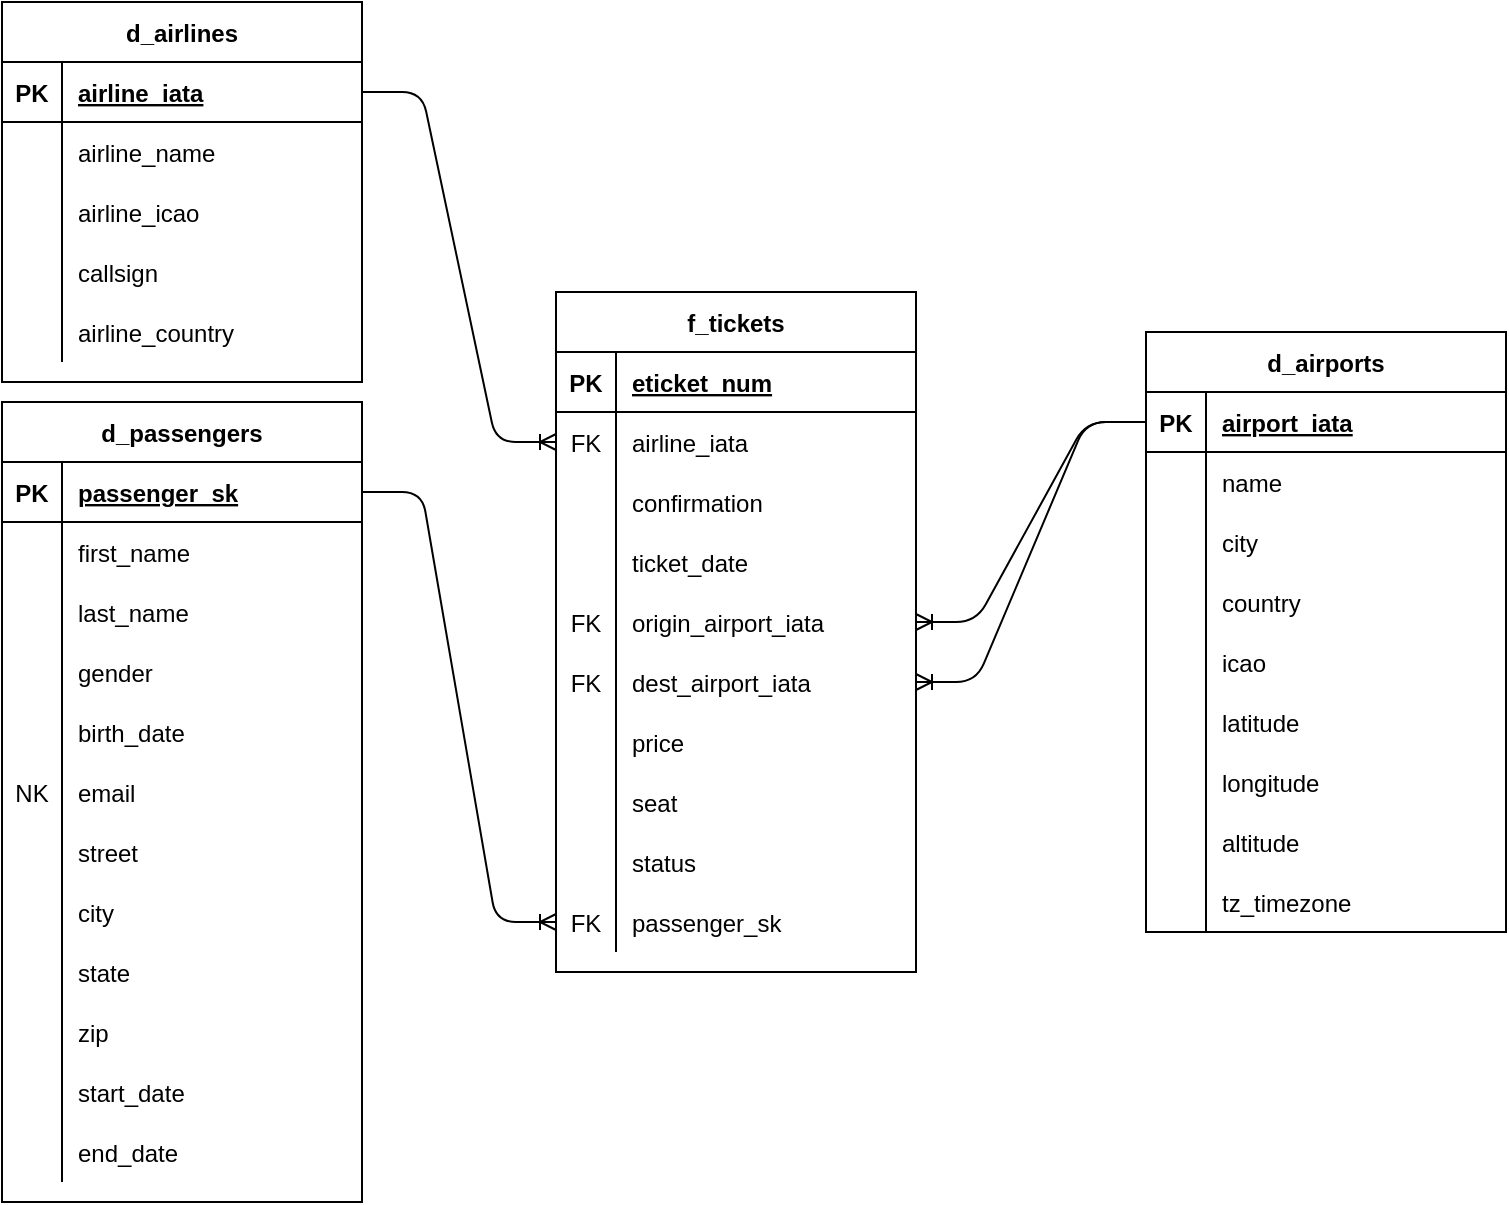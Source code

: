 <mxfile>
    <diagram id="yWN1NFoC1l0SIHHFZS0r" name="Page-2">
        <mxGraphModel dx="1027" dy="612" grid="0" gridSize="10" guides="1" tooltips="1" connect="1" arrows="1" fold="1" page="1" pageScale="1" pageWidth="850" pageHeight="1100" math="0" shadow="0">
            <root>
                <mxCell id="NJo4xBYldfOUhfsbqAuY-0"/>
                <mxCell id="NJo4xBYldfOUhfsbqAuY-1" parent="NJo4xBYldfOUhfsbqAuY-0"/>
                <mxCell id="BjwXdcG0x_wwqxaKK3sr-0" value="d_airlines" style="shape=table;startSize=30;container=1;collapsible=1;childLayout=tableLayout;fixedRows=1;rowLines=0;fontStyle=1;align=center;resizeLast=1;" parent="NJo4xBYldfOUhfsbqAuY-1" vertex="1">
                    <mxGeometry x="58" y="85" width="180" height="190" as="geometry"/>
                </mxCell>
                <mxCell id="BjwXdcG0x_wwqxaKK3sr-1" value="" style="shape=partialRectangle;collapsible=0;dropTarget=0;pointerEvents=0;fillColor=none;top=0;left=0;bottom=1;right=0;points=[[0,0.5],[1,0.5]];portConstraint=eastwest;" parent="BjwXdcG0x_wwqxaKK3sr-0" vertex="1">
                    <mxGeometry y="30" width="180" height="30" as="geometry"/>
                </mxCell>
                <mxCell id="BjwXdcG0x_wwqxaKK3sr-2" value="PK" style="shape=partialRectangle;connectable=0;fillColor=none;top=0;left=0;bottom=0;right=0;fontStyle=1;overflow=hidden;" parent="BjwXdcG0x_wwqxaKK3sr-1" vertex="1">
                    <mxGeometry width="30" height="30" as="geometry">
                        <mxRectangle width="30" height="30" as="alternateBounds"/>
                    </mxGeometry>
                </mxCell>
                <mxCell id="BjwXdcG0x_wwqxaKK3sr-3" value="airline_iata" style="shape=partialRectangle;connectable=0;fillColor=none;top=0;left=0;bottom=0;right=0;align=left;spacingLeft=6;fontStyle=5;overflow=hidden;" parent="BjwXdcG0x_wwqxaKK3sr-1" vertex="1">
                    <mxGeometry x="30" width="150" height="30" as="geometry">
                        <mxRectangle width="150" height="30" as="alternateBounds"/>
                    </mxGeometry>
                </mxCell>
                <mxCell id="BjwXdcG0x_wwqxaKK3sr-4" value="" style="shape=partialRectangle;collapsible=0;dropTarget=0;pointerEvents=0;fillColor=none;top=0;left=0;bottom=0;right=0;points=[[0,0.5],[1,0.5]];portConstraint=eastwest;" parent="BjwXdcG0x_wwqxaKK3sr-0" vertex="1">
                    <mxGeometry y="60" width="180" height="30" as="geometry"/>
                </mxCell>
                <mxCell id="BjwXdcG0x_wwqxaKK3sr-5" value="" style="shape=partialRectangle;connectable=0;fillColor=none;top=0;left=0;bottom=0;right=0;editable=1;overflow=hidden;" parent="BjwXdcG0x_wwqxaKK3sr-4" vertex="1">
                    <mxGeometry width="30" height="30" as="geometry">
                        <mxRectangle width="30" height="30" as="alternateBounds"/>
                    </mxGeometry>
                </mxCell>
                <mxCell id="BjwXdcG0x_wwqxaKK3sr-6" value="airline_name" style="shape=partialRectangle;connectable=0;fillColor=none;top=0;left=0;bottom=0;right=0;align=left;spacingLeft=6;overflow=hidden;" parent="BjwXdcG0x_wwqxaKK3sr-4" vertex="1">
                    <mxGeometry x="30" width="150" height="30" as="geometry">
                        <mxRectangle width="150" height="30" as="alternateBounds"/>
                    </mxGeometry>
                </mxCell>
                <mxCell id="BjwXdcG0x_wwqxaKK3sr-7" value="" style="shape=partialRectangle;collapsible=0;dropTarget=0;pointerEvents=0;fillColor=none;top=0;left=0;bottom=0;right=0;points=[[0,0.5],[1,0.5]];portConstraint=eastwest;" parent="BjwXdcG0x_wwqxaKK3sr-0" vertex="1">
                    <mxGeometry y="90" width="180" height="30" as="geometry"/>
                </mxCell>
                <mxCell id="BjwXdcG0x_wwqxaKK3sr-8" value="" style="shape=partialRectangle;connectable=0;fillColor=none;top=0;left=0;bottom=0;right=0;editable=1;overflow=hidden;" parent="BjwXdcG0x_wwqxaKK3sr-7" vertex="1">
                    <mxGeometry width="30" height="30" as="geometry">
                        <mxRectangle width="30" height="30" as="alternateBounds"/>
                    </mxGeometry>
                </mxCell>
                <mxCell id="BjwXdcG0x_wwqxaKK3sr-9" value="airline_icao" style="shape=partialRectangle;connectable=0;fillColor=none;top=0;left=0;bottom=0;right=0;align=left;spacingLeft=6;overflow=hidden;" parent="BjwXdcG0x_wwqxaKK3sr-7" vertex="1">
                    <mxGeometry x="30" width="150" height="30" as="geometry">
                        <mxRectangle width="150" height="30" as="alternateBounds"/>
                    </mxGeometry>
                </mxCell>
                <mxCell id="BjwXdcG0x_wwqxaKK3sr-10" style="shape=partialRectangle;collapsible=0;dropTarget=0;pointerEvents=0;fillColor=none;top=0;left=0;bottom=0;right=0;points=[[0,0.5],[1,0.5]];portConstraint=eastwest;" parent="BjwXdcG0x_wwqxaKK3sr-0" vertex="1">
                    <mxGeometry y="120" width="180" height="30" as="geometry"/>
                </mxCell>
                <mxCell id="BjwXdcG0x_wwqxaKK3sr-11" style="shape=partialRectangle;connectable=0;fillColor=none;top=0;left=0;bottom=0;right=0;editable=1;overflow=hidden;" parent="BjwXdcG0x_wwqxaKK3sr-10" vertex="1">
                    <mxGeometry width="30" height="30" as="geometry">
                        <mxRectangle width="30" height="30" as="alternateBounds"/>
                    </mxGeometry>
                </mxCell>
                <mxCell id="BjwXdcG0x_wwqxaKK3sr-12" value="callsign" style="shape=partialRectangle;connectable=0;fillColor=none;top=0;left=0;bottom=0;right=0;align=left;spacingLeft=6;overflow=hidden;" parent="BjwXdcG0x_wwqxaKK3sr-10" vertex="1">
                    <mxGeometry x="30" width="150" height="30" as="geometry">
                        <mxRectangle width="150" height="30" as="alternateBounds"/>
                    </mxGeometry>
                </mxCell>
                <mxCell id="BjwXdcG0x_wwqxaKK3sr-13" style="shape=partialRectangle;collapsible=0;dropTarget=0;pointerEvents=0;fillColor=none;top=0;left=0;bottom=0;right=0;points=[[0,0.5],[1,0.5]];portConstraint=eastwest;" parent="BjwXdcG0x_wwqxaKK3sr-0" vertex="1">
                    <mxGeometry y="150" width="180" height="30" as="geometry"/>
                </mxCell>
                <mxCell id="BjwXdcG0x_wwqxaKK3sr-14" style="shape=partialRectangle;connectable=0;fillColor=none;top=0;left=0;bottom=0;right=0;editable=1;overflow=hidden;" parent="BjwXdcG0x_wwqxaKK3sr-13" vertex="1">
                    <mxGeometry width="30" height="30" as="geometry">
                        <mxRectangle width="30" height="30" as="alternateBounds"/>
                    </mxGeometry>
                </mxCell>
                <mxCell id="BjwXdcG0x_wwqxaKK3sr-15" value="airline_country" style="shape=partialRectangle;connectable=0;fillColor=none;top=0;left=0;bottom=0;right=0;align=left;spacingLeft=6;overflow=hidden;" parent="BjwXdcG0x_wwqxaKK3sr-13" vertex="1">
                    <mxGeometry x="30" width="150" height="30" as="geometry">
                        <mxRectangle width="150" height="30" as="alternateBounds"/>
                    </mxGeometry>
                </mxCell>
                <mxCell id="ntSWDLpyJhA2NOwuSg9_-0" value="d_passengers" style="shape=table;startSize=30;container=1;collapsible=1;childLayout=tableLayout;fixedRows=1;rowLines=0;fontStyle=1;align=center;resizeLast=1;" parent="NJo4xBYldfOUhfsbqAuY-1" vertex="1">
                    <mxGeometry x="58" y="285" width="180" height="400" as="geometry"/>
                </mxCell>
                <mxCell id="ntSWDLpyJhA2NOwuSg9_-1" value="" style="shape=partialRectangle;collapsible=0;dropTarget=0;pointerEvents=0;fillColor=none;top=0;left=0;bottom=1;right=0;points=[[0,0.5],[1,0.5]];portConstraint=eastwest;" parent="ntSWDLpyJhA2NOwuSg9_-0" vertex="1">
                    <mxGeometry y="30" width="180" height="30" as="geometry"/>
                </mxCell>
                <mxCell id="ntSWDLpyJhA2NOwuSg9_-2" value="PK" style="shape=partialRectangle;connectable=0;fillColor=none;top=0;left=0;bottom=0;right=0;fontStyle=1;overflow=hidden;" parent="ntSWDLpyJhA2NOwuSg9_-1" vertex="1">
                    <mxGeometry width="30" height="30" as="geometry">
                        <mxRectangle width="30" height="30" as="alternateBounds"/>
                    </mxGeometry>
                </mxCell>
                <mxCell id="ntSWDLpyJhA2NOwuSg9_-3" value="passenger_sk" style="shape=partialRectangle;connectable=0;fillColor=none;top=0;left=0;bottom=0;right=0;align=left;spacingLeft=6;fontStyle=5;overflow=hidden;" parent="ntSWDLpyJhA2NOwuSg9_-1" vertex="1">
                    <mxGeometry x="30" width="150" height="30" as="geometry">
                        <mxRectangle width="150" height="30" as="alternateBounds"/>
                    </mxGeometry>
                </mxCell>
                <mxCell id="ntSWDLpyJhA2NOwuSg9_-4" value="" style="shape=partialRectangle;collapsible=0;dropTarget=0;pointerEvents=0;fillColor=none;top=0;left=0;bottom=0;right=0;points=[[0,0.5],[1,0.5]];portConstraint=eastwest;" parent="ntSWDLpyJhA2NOwuSg9_-0" vertex="1">
                    <mxGeometry y="60" width="180" height="30" as="geometry"/>
                </mxCell>
                <mxCell id="ntSWDLpyJhA2NOwuSg9_-5" value="" style="shape=partialRectangle;connectable=0;fillColor=none;top=0;left=0;bottom=0;right=0;editable=1;overflow=hidden;" parent="ntSWDLpyJhA2NOwuSg9_-4" vertex="1">
                    <mxGeometry width="30" height="30" as="geometry">
                        <mxRectangle width="30" height="30" as="alternateBounds"/>
                    </mxGeometry>
                </mxCell>
                <mxCell id="ntSWDLpyJhA2NOwuSg9_-6" value="first_name" style="shape=partialRectangle;connectable=0;fillColor=none;top=0;left=0;bottom=0;right=0;align=left;spacingLeft=6;overflow=hidden;" parent="ntSWDLpyJhA2NOwuSg9_-4" vertex="1">
                    <mxGeometry x="30" width="150" height="30" as="geometry">
                        <mxRectangle width="150" height="30" as="alternateBounds"/>
                    </mxGeometry>
                </mxCell>
                <mxCell id="ntSWDLpyJhA2NOwuSg9_-7" value="" style="shape=partialRectangle;collapsible=0;dropTarget=0;pointerEvents=0;fillColor=none;top=0;left=0;bottom=0;right=0;points=[[0,0.5],[1,0.5]];portConstraint=eastwest;" parent="ntSWDLpyJhA2NOwuSg9_-0" vertex="1">
                    <mxGeometry y="90" width="180" height="30" as="geometry"/>
                </mxCell>
                <mxCell id="ntSWDLpyJhA2NOwuSg9_-8" value="" style="shape=partialRectangle;connectable=0;fillColor=none;top=0;left=0;bottom=0;right=0;editable=1;overflow=hidden;" parent="ntSWDLpyJhA2NOwuSg9_-7" vertex="1">
                    <mxGeometry width="30" height="30" as="geometry">
                        <mxRectangle width="30" height="30" as="alternateBounds"/>
                    </mxGeometry>
                </mxCell>
                <mxCell id="ntSWDLpyJhA2NOwuSg9_-9" value="last_name" style="shape=partialRectangle;connectable=0;fillColor=none;top=0;left=0;bottom=0;right=0;align=left;spacingLeft=6;overflow=hidden;" parent="ntSWDLpyJhA2NOwuSg9_-7" vertex="1">
                    <mxGeometry x="30" width="150" height="30" as="geometry">
                        <mxRectangle width="150" height="30" as="alternateBounds"/>
                    </mxGeometry>
                </mxCell>
                <mxCell id="ntSWDLpyJhA2NOwuSg9_-10" value="" style="shape=partialRectangle;collapsible=0;dropTarget=0;pointerEvents=0;fillColor=none;top=0;left=0;bottom=0;right=0;points=[[0,0.5],[1,0.5]];portConstraint=eastwest;" parent="ntSWDLpyJhA2NOwuSg9_-0" vertex="1">
                    <mxGeometry y="120" width="180" height="30" as="geometry"/>
                </mxCell>
                <mxCell id="ntSWDLpyJhA2NOwuSg9_-11" value="" style="shape=partialRectangle;connectable=0;fillColor=none;top=0;left=0;bottom=0;right=0;editable=1;overflow=hidden;" parent="ntSWDLpyJhA2NOwuSg9_-10" vertex="1">
                    <mxGeometry width="30" height="30" as="geometry">
                        <mxRectangle width="30" height="30" as="alternateBounds"/>
                    </mxGeometry>
                </mxCell>
                <mxCell id="ntSWDLpyJhA2NOwuSg9_-12" value="gender" style="shape=partialRectangle;connectable=0;fillColor=none;top=0;left=0;bottom=0;right=0;align=left;spacingLeft=6;overflow=hidden;" parent="ntSWDLpyJhA2NOwuSg9_-10" vertex="1">
                    <mxGeometry x="30" width="150" height="30" as="geometry">
                        <mxRectangle width="150" height="30" as="alternateBounds"/>
                    </mxGeometry>
                </mxCell>
                <mxCell id="ntSWDLpyJhA2NOwuSg9_-13" style="shape=partialRectangle;collapsible=0;dropTarget=0;pointerEvents=0;fillColor=none;top=0;left=0;bottom=0;right=0;points=[[0,0.5],[1,0.5]];portConstraint=eastwest;" parent="ntSWDLpyJhA2NOwuSg9_-0" vertex="1">
                    <mxGeometry y="150" width="180" height="30" as="geometry"/>
                </mxCell>
                <mxCell id="ntSWDLpyJhA2NOwuSg9_-14" style="shape=partialRectangle;connectable=0;fillColor=none;top=0;left=0;bottom=0;right=0;editable=1;overflow=hidden;" parent="ntSWDLpyJhA2NOwuSg9_-13" vertex="1">
                    <mxGeometry width="30" height="30" as="geometry">
                        <mxRectangle width="30" height="30" as="alternateBounds"/>
                    </mxGeometry>
                </mxCell>
                <mxCell id="ntSWDLpyJhA2NOwuSg9_-15" value="birth_date" style="shape=partialRectangle;connectable=0;fillColor=none;top=0;left=0;bottom=0;right=0;align=left;spacingLeft=6;overflow=hidden;" parent="ntSWDLpyJhA2NOwuSg9_-13" vertex="1">
                    <mxGeometry x="30" width="150" height="30" as="geometry">
                        <mxRectangle width="150" height="30" as="alternateBounds"/>
                    </mxGeometry>
                </mxCell>
                <mxCell id="ntSWDLpyJhA2NOwuSg9_-16" style="shape=partialRectangle;collapsible=0;dropTarget=0;pointerEvents=0;fillColor=none;top=0;left=0;bottom=0;right=0;points=[[0,0.5],[1,0.5]];portConstraint=eastwest;" parent="ntSWDLpyJhA2NOwuSg9_-0" vertex="1">
                    <mxGeometry y="180" width="180" height="30" as="geometry"/>
                </mxCell>
                <mxCell id="ntSWDLpyJhA2NOwuSg9_-17" value="NK" style="shape=partialRectangle;connectable=0;fillColor=none;top=0;left=0;bottom=0;right=0;editable=1;overflow=hidden;" parent="ntSWDLpyJhA2NOwuSg9_-16" vertex="1">
                    <mxGeometry width="30" height="30" as="geometry">
                        <mxRectangle width="30" height="30" as="alternateBounds"/>
                    </mxGeometry>
                </mxCell>
                <mxCell id="ntSWDLpyJhA2NOwuSg9_-18" value="email" style="shape=partialRectangle;connectable=0;fillColor=none;top=0;left=0;bottom=0;right=0;align=left;spacingLeft=6;overflow=hidden;" parent="ntSWDLpyJhA2NOwuSg9_-16" vertex="1">
                    <mxGeometry x="30" width="150" height="30" as="geometry">
                        <mxRectangle width="150" height="30" as="alternateBounds"/>
                    </mxGeometry>
                </mxCell>
                <mxCell id="ntSWDLpyJhA2NOwuSg9_-19" style="shape=partialRectangle;collapsible=0;dropTarget=0;pointerEvents=0;fillColor=none;top=0;left=0;bottom=0;right=0;points=[[0,0.5],[1,0.5]];portConstraint=eastwest;" parent="ntSWDLpyJhA2NOwuSg9_-0" vertex="1">
                    <mxGeometry y="210" width="180" height="30" as="geometry"/>
                </mxCell>
                <mxCell id="ntSWDLpyJhA2NOwuSg9_-20" style="shape=partialRectangle;connectable=0;fillColor=none;top=0;left=0;bottom=0;right=0;editable=1;overflow=hidden;" parent="ntSWDLpyJhA2NOwuSg9_-19" vertex="1">
                    <mxGeometry width="30" height="30" as="geometry">
                        <mxRectangle width="30" height="30" as="alternateBounds"/>
                    </mxGeometry>
                </mxCell>
                <mxCell id="ntSWDLpyJhA2NOwuSg9_-21" value="street" style="shape=partialRectangle;connectable=0;fillColor=none;top=0;left=0;bottom=0;right=0;align=left;spacingLeft=6;overflow=hidden;" parent="ntSWDLpyJhA2NOwuSg9_-19" vertex="1">
                    <mxGeometry x="30" width="150" height="30" as="geometry">
                        <mxRectangle width="150" height="30" as="alternateBounds"/>
                    </mxGeometry>
                </mxCell>
                <mxCell id="ntSWDLpyJhA2NOwuSg9_-22" style="shape=partialRectangle;collapsible=0;dropTarget=0;pointerEvents=0;fillColor=none;top=0;left=0;bottom=0;right=0;points=[[0,0.5],[1,0.5]];portConstraint=eastwest;" parent="ntSWDLpyJhA2NOwuSg9_-0" vertex="1">
                    <mxGeometry y="240" width="180" height="30" as="geometry"/>
                </mxCell>
                <mxCell id="ntSWDLpyJhA2NOwuSg9_-23" style="shape=partialRectangle;connectable=0;fillColor=none;top=0;left=0;bottom=0;right=0;editable=1;overflow=hidden;" parent="ntSWDLpyJhA2NOwuSg9_-22" vertex="1">
                    <mxGeometry width="30" height="30" as="geometry">
                        <mxRectangle width="30" height="30" as="alternateBounds"/>
                    </mxGeometry>
                </mxCell>
                <mxCell id="ntSWDLpyJhA2NOwuSg9_-24" value="city" style="shape=partialRectangle;connectable=0;fillColor=none;top=0;left=0;bottom=0;right=0;align=left;spacingLeft=6;overflow=hidden;" parent="ntSWDLpyJhA2NOwuSg9_-22" vertex="1">
                    <mxGeometry x="30" width="150" height="30" as="geometry">
                        <mxRectangle width="150" height="30" as="alternateBounds"/>
                    </mxGeometry>
                </mxCell>
                <mxCell id="ntSWDLpyJhA2NOwuSg9_-25" style="shape=partialRectangle;collapsible=0;dropTarget=0;pointerEvents=0;fillColor=none;top=0;left=0;bottom=0;right=0;points=[[0,0.5],[1,0.5]];portConstraint=eastwest;" parent="ntSWDLpyJhA2NOwuSg9_-0" vertex="1">
                    <mxGeometry y="270" width="180" height="30" as="geometry"/>
                </mxCell>
                <mxCell id="ntSWDLpyJhA2NOwuSg9_-26" style="shape=partialRectangle;connectable=0;fillColor=none;top=0;left=0;bottom=0;right=0;editable=1;overflow=hidden;" parent="ntSWDLpyJhA2NOwuSg9_-25" vertex="1">
                    <mxGeometry width="30" height="30" as="geometry">
                        <mxRectangle width="30" height="30" as="alternateBounds"/>
                    </mxGeometry>
                </mxCell>
                <mxCell id="ntSWDLpyJhA2NOwuSg9_-27" value="state" style="shape=partialRectangle;connectable=0;fillColor=none;top=0;left=0;bottom=0;right=0;align=left;spacingLeft=6;overflow=hidden;" parent="ntSWDLpyJhA2NOwuSg9_-25" vertex="1">
                    <mxGeometry x="30" width="150" height="30" as="geometry">
                        <mxRectangle width="150" height="30" as="alternateBounds"/>
                    </mxGeometry>
                </mxCell>
                <mxCell id="ntSWDLpyJhA2NOwuSg9_-28" style="shape=partialRectangle;collapsible=0;dropTarget=0;pointerEvents=0;fillColor=none;top=0;left=0;bottom=0;right=0;points=[[0,0.5],[1,0.5]];portConstraint=eastwest;" parent="ntSWDLpyJhA2NOwuSg9_-0" vertex="1">
                    <mxGeometry y="300" width="180" height="30" as="geometry"/>
                </mxCell>
                <mxCell id="ntSWDLpyJhA2NOwuSg9_-29" style="shape=partialRectangle;connectable=0;fillColor=none;top=0;left=0;bottom=0;right=0;editable=1;overflow=hidden;" parent="ntSWDLpyJhA2NOwuSg9_-28" vertex="1">
                    <mxGeometry width="30" height="30" as="geometry">
                        <mxRectangle width="30" height="30" as="alternateBounds"/>
                    </mxGeometry>
                </mxCell>
                <mxCell id="ntSWDLpyJhA2NOwuSg9_-30" value="zip" style="shape=partialRectangle;connectable=0;fillColor=none;top=0;left=0;bottom=0;right=0;align=left;spacingLeft=6;overflow=hidden;" parent="ntSWDLpyJhA2NOwuSg9_-28" vertex="1">
                    <mxGeometry x="30" width="150" height="30" as="geometry">
                        <mxRectangle width="150" height="30" as="alternateBounds"/>
                    </mxGeometry>
                </mxCell>
                <mxCell id="ntSWDLpyJhA2NOwuSg9_-31" style="shape=partialRectangle;collapsible=0;dropTarget=0;pointerEvents=0;fillColor=none;top=0;left=0;bottom=0;right=0;points=[[0,0.5],[1,0.5]];portConstraint=eastwest;" parent="ntSWDLpyJhA2NOwuSg9_-0" vertex="1">
                    <mxGeometry y="330" width="180" height="30" as="geometry"/>
                </mxCell>
                <mxCell id="ntSWDLpyJhA2NOwuSg9_-32" style="shape=partialRectangle;connectable=0;fillColor=none;top=0;left=0;bottom=0;right=0;editable=1;overflow=hidden;" parent="ntSWDLpyJhA2NOwuSg9_-31" vertex="1">
                    <mxGeometry width="30" height="30" as="geometry">
                        <mxRectangle width="30" height="30" as="alternateBounds"/>
                    </mxGeometry>
                </mxCell>
                <mxCell id="ntSWDLpyJhA2NOwuSg9_-33" value="start_date" style="shape=partialRectangle;connectable=0;fillColor=none;top=0;left=0;bottom=0;right=0;align=left;spacingLeft=6;overflow=hidden;" parent="ntSWDLpyJhA2NOwuSg9_-31" vertex="1">
                    <mxGeometry x="30" width="150" height="30" as="geometry">
                        <mxRectangle width="150" height="30" as="alternateBounds"/>
                    </mxGeometry>
                </mxCell>
                <mxCell id="ntSWDLpyJhA2NOwuSg9_-34" style="shape=partialRectangle;collapsible=0;dropTarget=0;pointerEvents=0;fillColor=none;top=0;left=0;bottom=0;right=0;points=[[0,0.5],[1,0.5]];portConstraint=eastwest;" parent="ntSWDLpyJhA2NOwuSg9_-0" vertex="1">
                    <mxGeometry y="360" width="180" height="30" as="geometry"/>
                </mxCell>
                <mxCell id="ntSWDLpyJhA2NOwuSg9_-35" style="shape=partialRectangle;connectable=0;fillColor=none;top=0;left=0;bottom=0;right=0;editable=1;overflow=hidden;" parent="ntSWDLpyJhA2NOwuSg9_-34" vertex="1">
                    <mxGeometry width="30" height="30" as="geometry">
                        <mxRectangle width="30" height="30" as="alternateBounds"/>
                    </mxGeometry>
                </mxCell>
                <mxCell id="ntSWDLpyJhA2NOwuSg9_-36" value="end_date" style="shape=partialRectangle;connectable=0;fillColor=none;top=0;left=0;bottom=0;right=0;align=left;spacingLeft=6;overflow=hidden;" parent="ntSWDLpyJhA2NOwuSg9_-34" vertex="1">
                    <mxGeometry x="30" width="150" height="30" as="geometry">
                        <mxRectangle width="150" height="30" as="alternateBounds"/>
                    </mxGeometry>
                </mxCell>
                <mxCell id="bq2ouf24t54xFNjalH-C-0" value="f_tickets" style="shape=table;startSize=30;container=1;collapsible=1;childLayout=tableLayout;fixedRows=1;rowLines=0;fontStyle=1;align=center;resizeLast=1;" parent="NJo4xBYldfOUhfsbqAuY-1" vertex="1">
                    <mxGeometry x="335" y="230" width="180" height="340" as="geometry"/>
                </mxCell>
                <mxCell id="bq2ouf24t54xFNjalH-C-1" value="" style="shape=partialRectangle;collapsible=0;dropTarget=0;pointerEvents=0;fillColor=none;top=0;left=0;bottom=1;right=0;points=[[0,0.5],[1,0.5]];portConstraint=eastwest;" parent="bq2ouf24t54xFNjalH-C-0" vertex="1">
                    <mxGeometry y="30" width="180" height="30" as="geometry"/>
                </mxCell>
                <mxCell id="bq2ouf24t54xFNjalH-C-2" value="PK" style="shape=partialRectangle;connectable=0;fillColor=none;top=0;left=0;bottom=0;right=0;fontStyle=1;overflow=hidden;" parent="bq2ouf24t54xFNjalH-C-1" vertex="1">
                    <mxGeometry width="30" height="30" as="geometry">
                        <mxRectangle width="30" height="30" as="alternateBounds"/>
                    </mxGeometry>
                </mxCell>
                <mxCell id="bq2ouf24t54xFNjalH-C-3" value="eticket_num" style="shape=partialRectangle;connectable=0;fillColor=none;top=0;left=0;bottom=0;right=0;align=left;spacingLeft=6;fontStyle=5;overflow=hidden;" parent="bq2ouf24t54xFNjalH-C-1" vertex="1">
                    <mxGeometry x="30" width="150" height="30" as="geometry">
                        <mxRectangle width="150" height="30" as="alternateBounds"/>
                    </mxGeometry>
                </mxCell>
                <mxCell id="bq2ouf24t54xFNjalH-C-4" style="shape=partialRectangle;collapsible=0;dropTarget=0;pointerEvents=0;fillColor=none;top=0;left=0;bottom=0;right=0;points=[[0,0.5],[1,0.5]];portConstraint=eastwest;" parent="bq2ouf24t54xFNjalH-C-0" vertex="1">
                    <mxGeometry y="60" width="180" height="30" as="geometry"/>
                </mxCell>
                <mxCell id="bq2ouf24t54xFNjalH-C-5" value="FK" style="shape=partialRectangle;connectable=0;fillColor=none;top=0;left=0;bottom=0;right=0;editable=1;overflow=hidden;" parent="bq2ouf24t54xFNjalH-C-4" vertex="1">
                    <mxGeometry width="30" height="30" as="geometry">
                        <mxRectangle width="30" height="30" as="alternateBounds"/>
                    </mxGeometry>
                </mxCell>
                <mxCell id="bq2ouf24t54xFNjalH-C-6" value="airline_iata" style="shape=partialRectangle;connectable=0;fillColor=none;top=0;left=0;bottom=0;right=0;align=left;spacingLeft=6;overflow=hidden;" parent="bq2ouf24t54xFNjalH-C-4" vertex="1">
                    <mxGeometry x="30" width="150" height="30" as="geometry">
                        <mxRectangle width="150" height="30" as="alternateBounds"/>
                    </mxGeometry>
                </mxCell>
                <mxCell id="bq2ouf24t54xFNjalH-C-7" value="" style="shape=partialRectangle;collapsible=0;dropTarget=0;pointerEvents=0;fillColor=none;top=0;left=0;bottom=0;right=0;points=[[0,0.5],[1,0.5]];portConstraint=eastwest;" parent="bq2ouf24t54xFNjalH-C-0" vertex="1">
                    <mxGeometry y="90" width="180" height="30" as="geometry"/>
                </mxCell>
                <mxCell id="bq2ouf24t54xFNjalH-C-8" value="" style="shape=partialRectangle;connectable=0;fillColor=none;top=0;left=0;bottom=0;right=0;editable=1;overflow=hidden;" parent="bq2ouf24t54xFNjalH-C-7" vertex="1">
                    <mxGeometry width="30" height="30" as="geometry">
                        <mxRectangle width="30" height="30" as="alternateBounds"/>
                    </mxGeometry>
                </mxCell>
                <mxCell id="bq2ouf24t54xFNjalH-C-9" value="confirmation" style="shape=partialRectangle;connectable=0;fillColor=none;top=0;left=0;bottom=0;right=0;align=left;spacingLeft=6;overflow=hidden;" parent="bq2ouf24t54xFNjalH-C-7" vertex="1">
                    <mxGeometry x="30" width="150" height="30" as="geometry">
                        <mxRectangle width="150" height="30" as="alternateBounds"/>
                    </mxGeometry>
                </mxCell>
                <mxCell id="bq2ouf24t54xFNjalH-C-10" value="" style="shape=partialRectangle;collapsible=0;dropTarget=0;pointerEvents=0;fillColor=none;top=0;left=0;bottom=0;right=0;points=[[0,0.5],[1,0.5]];portConstraint=eastwest;" parent="bq2ouf24t54xFNjalH-C-0" vertex="1">
                    <mxGeometry y="120" width="180" height="30" as="geometry"/>
                </mxCell>
                <mxCell id="bq2ouf24t54xFNjalH-C-11" value="" style="shape=partialRectangle;connectable=0;fillColor=none;top=0;left=0;bottom=0;right=0;editable=1;overflow=hidden;" parent="bq2ouf24t54xFNjalH-C-10" vertex="1">
                    <mxGeometry width="30" height="30" as="geometry">
                        <mxRectangle width="30" height="30" as="alternateBounds"/>
                    </mxGeometry>
                </mxCell>
                <mxCell id="bq2ouf24t54xFNjalH-C-12" value="ticket_date" style="shape=partialRectangle;connectable=0;fillColor=none;top=0;left=0;bottom=0;right=0;align=left;spacingLeft=6;overflow=hidden;" parent="bq2ouf24t54xFNjalH-C-10" vertex="1">
                    <mxGeometry x="30" width="150" height="30" as="geometry">
                        <mxRectangle width="150" height="30" as="alternateBounds"/>
                    </mxGeometry>
                </mxCell>
                <mxCell id="bq2ouf24t54xFNjalH-C-13" style="shape=partialRectangle;collapsible=0;dropTarget=0;pointerEvents=0;fillColor=none;top=0;left=0;bottom=0;right=0;points=[[0,0.5],[1,0.5]];portConstraint=eastwest;" parent="bq2ouf24t54xFNjalH-C-0" vertex="1">
                    <mxGeometry y="150" width="180" height="30" as="geometry"/>
                </mxCell>
                <mxCell id="bq2ouf24t54xFNjalH-C-14" value="FK" style="shape=partialRectangle;connectable=0;fillColor=none;top=0;left=0;bottom=0;right=0;editable=1;overflow=hidden;" parent="bq2ouf24t54xFNjalH-C-13" vertex="1">
                    <mxGeometry width="30" height="30" as="geometry">
                        <mxRectangle width="30" height="30" as="alternateBounds"/>
                    </mxGeometry>
                </mxCell>
                <mxCell id="bq2ouf24t54xFNjalH-C-15" value="origin_airport_iata" style="shape=partialRectangle;connectable=0;fillColor=none;top=0;left=0;bottom=0;right=0;align=left;spacingLeft=6;overflow=hidden;" parent="bq2ouf24t54xFNjalH-C-13" vertex="1">
                    <mxGeometry x="30" width="150" height="30" as="geometry">
                        <mxRectangle width="150" height="30" as="alternateBounds"/>
                    </mxGeometry>
                </mxCell>
                <mxCell id="bq2ouf24t54xFNjalH-C-16" style="shape=partialRectangle;collapsible=0;dropTarget=0;pointerEvents=0;fillColor=none;top=0;left=0;bottom=0;right=0;points=[[0,0.5],[1,0.5]];portConstraint=eastwest;" parent="bq2ouf24t54xFNjalH-C-0" vertex="1">
                    <mxGeometry y="180" width="180" height="30" as="geometry"/>
                </mxCell>
                <mxCell id="bq2ouf24t54xFNjalH-C-17" value="FK" style="shape=partialRectangle;connectable=0;fillColor=none;top=0;left=0;bottom=0;right=0;editable=1;overflow=hidden;" parent="bq2ouf24t54xFNjalH-C-16" vertex="1">
                    <mxGeometry width="30" height="30" as="geometry">
                        <mxRectangle width="30" height="30" as="alternateBounds"/>
                    </mxGeometry>
                </mxCell>
                <mxCell id="bq2ouf24t54xFNjalH-C-18" value="dest_airport_iata" style="shape=partialRectangle;connectable=0;fillColor=none;top=0;left=0;bottom=0;right=0;align=left;spacingLeft=6;overflow=hidden;" parent="bq2ouf24t54xFNjalH-C-16" vertex="1">
                    <mxGeometry x="30" width="150" height="30" as="geometry">
                        <mxRectangle width="150" height="30" as="alternateBounds"/>
                    </mxGeometry>
                </mxCell>
                <mxCell id="bq2ouf24t54xFNjalH-C-19" value="" style="shape=partialRectangle;collapsible=0;dropTarget=0;pointerEvents=0;fillColor=none;top=0;left=0;bottom=0;right=0;points=[[0,0.5],[1,0.5]];portConstraint=eastwest;" parent="bq2ouf24t54xFNjalH-C-0" vertex="1">
                    <mxGeometry y="210" width="180" height="30" as="geometry"/>
                </mxCell>
                <mxCell id="bq2ouf24t54xFNjalH-C-20" value="" style="shape=partialRectangle;connectable=0;fillColor=none;top=0;left=0;bottom=0;right=0;editable=1;overflow=hidden;" parent="bq2ouf24t54xFNjalH-C-19" vertex="1">
                    <mxGeometry width="30" height="30" as="geometry">
                        <mxRectangle width="30" height="30" as="alternateBounds"/>
                    </mxGeometry>
                </mxCell>
                <mxCell id="bq2ouf24t54xFNjalH-C-21" value="price" style="shape=partialRectangle;connectable=0;fillColor=none;top=0;left=0;bottom=0;right=0;align=left;spacingLeft=6;overflow=hidden;" parent="bq2ouf24t54xFNjalH-C-19" vertex="1">
                    <mxGeometry x="30" width="150" height="30" as="geometry">
                        <mxRectangle width="150" height="30" as="alternateBounds"/>
                    </mxGeometry>
                </mxCell>
                <mxCell id="bq2ouf24t54xFNjalH-C-22" style="shape=partialRectangle;collapsible=0;dropTarget=0;pointerEvents=0;fillColor=none;top=0;left=0;bottom=0;right=0;points=[[0,0.5],[1,0.5]];portConstraint=eastwest;" parent="bq2ouf24t54xFNjalH-C-0" vertex="1">
                    <mxGeometry y="240" width="180" height="30" as="geometry"/>
                </mxCell>
                <mxCell id="bq2ouf24t54xFNjalH-C-23" style="shape=partialRectangle;connectable=0;fillColor=none;top=0;left=0;bottom=0;right=0;editable=1;overflow=hidden;" parent="bq2ouf24t54xFNjalH-C-22" vertex="1">
                    <mxGeometry width="30" height="30" as="geometry">
                        <mxRectangle width="30" height="30" as="alternateBounds"/>
                    </mxGeometry>
                </mxCell>
                <mxCell id="bq2ouf24t54xFNjalH-C-24" value="seat" style="shape=partialRectangle;connectable=0;fillColor=none;top=0;left=0;bottom=0;right=0;align=left;spacingLeft=6;overflow=hidden;" parent="bq2ouf24t54xFNjalH-C-22" vertex="1">
                    <mxGeometry x="30" width="150" height="30" as="geometry">
                        <mxRectangle width="150" height="30" as="alternateBounds"/>
                    </mxGeometry>
                </mxCell>
                <mxCell id="bq2ouf24t54xFNjalH-C-25" style="shape=partialRectangle;collapsible=0;dropTarget=0;pointerEvents=0;fillColor=none;top=0;left=0;bottom=0;right=0;points=[[0,0.5],[1,0.5]];portConstraint=eastwest;" parent="bq2ouf24t54xFNjalH-C-0" vertex="1">
                    <mxGeometry y="270" width="180" height="30" as="geometry"/>
                </mxCell>
                <mxCell id="bq2ouf24t54xFNjalH-C-26" style="shape=partialRectangle;connectable=0;fillColor=none;top=0;left=0;bottom=0;right=0;editable=1;overflow=hidden;" parent="bq2ouf24t54xFNjalH-C-25" vertex="1">
                    <mxGeometry width="30" height="30" as="geometry">
                        <mxRectangle width="30" height="30" as="alternateBounds"/>
                    </mxGeometry>
                </mxCell>
                <mxCell id="bq2ouf24t54xFNjalH-C-27" value="status" style="shape=partialRectangle;connectable=0;fillColor=none;top=0;left=0;bottom=0;right=0;align=left;spacingLeft=6;overflow=hidden;" parent="bq2ouf24t54xFNjalH-C-25" vertex="1">
                    <mxGeometry x="30" width="150" height="30" as="geometry">
                        <mxRectangle width="150" height="30" as="alternateBounds"/>
                    </mxGeometry>
                </mxCell>
                <mxCell id="bq2ouf24t54xFNjalH-C-28" style="shape=partialRectangle;collapsible=0;dropTarget=0;pointerEvents=0;fillColor=none;top=0;left=0;bottom=0;right=0;points=[[0,0.5],[1,0.5]];portConstraint=eastwest;" parent="bq2ouf24t54xFNjalH-C-0" vertex="1">
                    <mxGeometry y="300" width="180" height="30" as="geometry"/>
                </mxCell>
                <mxCell id="bq2ouf24t54xFNjalH-C-29" value="FK" style="shape=partialRectangle;connectable=0;fillColor=none;top=0;left=0;bottom=0;right=0;editable=1;overflow=hidden;" parent="bq2ouf24t54xFNjalH-C-28" vertex="1">
                    <mxGeometry width="30" height="30" as="geometry">
                        <mxRectangle width="30" height="30" as="alternateBounds"/>
                    </mxGeometry>
                </mxCell>
                <mxCell id="bq2ouf24t54xFNjalH-C-30" value="passenger_sk" style="shape=partialRectangle;connectable=0;fillColor=none;top=0;left=0;bottom=0;right=0;align=left;spacingLeft=6;overflow=hidden;" parent="bq2ouf24t54xFNjalH-C-28" vertex="1">
                    <mxGeometry x="30" width="150" height="30" as="geometry">
                        <mxRectangle width="150" height="30" as="alternateBounds"/>
                    </mxGeometry>
                </mxCell>
                <mxCell id="9Oq6r26EdlJr3AdiY7_k-0" value="d_airports" style="shape=table;startSize=30;container=1;collapsible=1;childLayout=tableLayout;fixedRows=1;rowLines=0;fontStyle=1;align=center;resizeLast=1;" parent="NJo4xBYldfOUhfsbqAuY-1" vertex="1">
                    <mxGeometry x="630" y="250" width="180" height="300" as="geometry"/>
                </mxCell>
                <mxCell id="9Oq6r26EdlJr3AdiY7_k-1" style="shape=partialRectangle;collapsible=0;dropTarget=0;pointerEvents=0;fillColor=none;top=0;left=0;bottom=1;right=0;points=[[0,0.5],[1,0.5]];portConstraint=eastwest;" parent="9Oq6r26EdlJr3AdiY7_k-0" vertex="1">
                    <mxGeometry y="30" width="180" height="30" as="geometry"/>
                </mxCell>
                <mxCell id="9Oq6r26EdlJr3AdiY7_k-2" value="PK" style="shape=partialRectangle;connectable=0;fillColor=none;top=0;left=0;bottom=0;right=0;fontStyle=1;overflow=hidden;" parent="9Oq6r26EdlJr3AdiY7_k-1" vertex="1">
                    <mxGeometry width="30" height="30" as="geometry">
                        <mxRectangle width="30" height="30" as="alternateBounds"/>
                    </mxGeometry>
                </mxCell>
                <mxCell id="9Oq6r26EdlJr3AdiY7_k-3" value="airport_iata" style="shape=partialRectangle;connectable=0;fillColor=none;top=0;left=0;bottom=0;right=0;align=left;spacingLeft=6;fontStyle=5;overflow=hidden;" parent="9Oq6r26EdlJr3AdiY7_k-1" vertex="1">
                    <mxGeometry x="30" width="150" height="30" as="geometry">
                        <mxRectangle width="150" height="30" as="alternateBounds"/>
                    </mxGeometry>
                </mxCell>
                <mxCell id="9Oq6r26EdlJr3AdiY7_k-4" value="" style="shape=partialRectangle;collapsible=0;dropTarget=0;pointerEvents=0;fillColor=none;top=0;left=0;bottom=0;right=0;points=[[0,0.5],[1,0.5]];portConstraint=eastwest;" parent="9Oq6r26EdlJr3AdiY7_k-0" vertex="1">
                    <mxGeometry y="60" width="180" height="30" as="geometry"/>
                </mxCell>
                <mxCell id="9Oq6r26EdlJr3AdiY7_k-5" value="" style="shape=partialRectangle;connectable=0;fillColor=none;top=0;left=0;bottom=0;right=0;editable=1;overflow=hidden;" parent="9Oq6r26EdlJr3AdiY7_k-4" vertex="1">
                    <mxGeometry width="30" height="30" as="geometry">
                        <mxRectangle width="30" height="30" as="alternateBounds"/>
                    </mxGeometry>
                </mxCell>
                <mxCell id="9Oq6r26EdlJr3AdiY7_k-6" value="name" style="shape=partialRectangle;connectable=0;fillColor=none;top=0;left=0;bottom=0;right=0;align=left;spacingLeft=6;overflow=hidden;" parent="9Oq6r26EdlJr3AdiY7_k-4" vertex="1">
                    <mxGeometry x="30" width="150" height="30" as="geometry">
                        <mxRectangle width="150" height="30" as="alternateBounds"/>
                    </mxGeometry>
                </mxCell>
                <mxCell id="9Oq6r26EdlJr3AdiY7_k-7" value="" style="shape=partialRectangle;collapsible=0;dropTarget=0;pointerEvents=0;fillColor=none;top=0;left=0;bottom=0;right=0;points=[[0,0.5],[1,0.5]];portConstraint=eastwest;" parent="9Oq6r26EdlJr3AdiY7_k-0" vertex="1">
                    <mxGeometry y="90" width="180" height="30" as="geometry"/>
                </mxCell>
                <mxCell id="9Oq6r26EdlJr3AdiY7_k-8" value="" style="shape=partialRectangle;connectable=0;fillColor=none;top=0;left=0;bottom=0;right=0;editable=1;overflow=hidden;" parent="9Oq6r26EdlJr3AdiY7_k-7" vertex="1">
                    <mxGeometry width="30" height="30" as="geometry">
                        <mxRectangle width="30" height="30" as="alternateBounds"/>
                    </mxGeometry>
                </mxCell>
                <mxCell id="9Oq6r26EdlJr3AdiY7_k-9" value="city" style="shape=partialRectangle;connectable=0;fillColor=none;top=0;left=0;bottom=0;right=0;align=left;spacingLeft=6;overflow=hidden;" parent="9Oq6r26EdlJr3AdiY7_k-7" vertex="1">
                    <mxGeometry x="30" width="150" height="30" as="geometry">
                        <mxRectangle width="150" height="30" as="alternateBounds"/>
                    </mxGeometry>
                </mxCell>
                <mxCell id="9Oq6r26EdlJr3AdiY7_k-10" value="" style="shape=partialRectangle;collapsible=0;dropTarget=0;pointerEvents=0;fillColor=none;top=0;left=0;bottom=0;right=0;points=[[0,0.5],[1,0.5]];portConstraint=eastwest;" parent="9Oq6r26EdlJr3AdiY7_k-0" vertex="1">
                    <mxGeometry y="120" width="180" height="30" as="geometry"/>
                </mxCell>
                <mxCell id="9Oq6r26EdlJr3AdiY7_k-11" value="" style="shape=partialRectangle;connectable=0;fillColor=none;top=0;left=0;bottom=0;right=0;editable=1;overflow=hidden;" parent="9Oq6r26EdlJr3AdiY7_k-10" vertex="1">
                    <mxGeometry width="30" height="30" as="geometry">
                        <mxRectangle width="30" height="30" as="alternateBounds"/>
                    </mxGeometry>
                </mxCell>
                <mxCell id="9Oq6r26EdlJr3AdiY7_k-12" value="country" style="shape=partialRectangle;connectable=0;fillColor=none;top=0;left=0;bottom=0;right=0;align=left;spacingLeft=6;overflow=hidden;" parent="9Oq6r26EdlJr3AdiY7_k-10" vertex="1">
                    <mxGeometry x="30" width="150" height="30" as="geometry">
                        <mxRectangle width="150" height="30" as="alternateBounds"/>
                    </mxGeometry>
                </mxCell>
                <mxCell id="9Oq6r26EdlJr3AdiY7_k-13" style="shape=partialRectangle;collapsible=0;dropTarget=0;pointerEvents=0;fillColor=none;top=0;left=0;bottom=0;right=0;points=[[0,0.5],[1,0.5]];portConstraint=eastwest;" parent="9Oq6r26EdlJr3AdiY7_k-0" vertex="1">
                    <mxGeometry y="150" width="180" height="30" as="geometry"/>
                </mxCell>
                <mxCell id="9Oq6r26EdlJr3AdiY7_k-14" style="shape=partialRectangle;connectable=0;fillColor=none;top=0;left=0;bottom=0;right=0;editable=1;overflow=hidden;" parent="9Oq6r26EdlJr3AdiY7_k-13" vertex="1">
                    <mxGeometry width="30" height="30" as="geometry">
                        <mxRectangle width="30" height="30" as="alternateBounds"/>
                    </mxGeometry>
                </mxCell>
                <mxCell id="9Oq6r26EdlJr3AdiY7_k-15" value="icao" style="shape=partialRectangle;connectable=0;fillColor=none;top=0;left=0;bottom=0;right=0;align=left;spacingLeft=6;overflow=hidden;" parent="9Oq6r26EdlJr3AdiY7_k-13" vertex="1">
                    <mxGeometry x="30" width="150" height="30" as="geometry">
                        <mxRectangle width="150" height="30" as="alternateBounds"/>
                    </mxGeometry>
                </mxCell>
                <mxCell id="9Oq6r26EdlJr3AdiY7_k-16" style="shape=partialRectangle;collapsible=0;dropTarget=0;pointerEvents=0;fillColor=none;top=0;left=0;bottom=0;right=0;points=[[0,0.5],[1,0.5]];portConstraint=eastwest;" parent="9Oq6r26EdlJr3AdiY7_k-0" vertex="1">
                    <mxGeometry y="180" width="180" height="30" as="geometry"/>
                </mxCell>
                <mxCell id="9Oq6r26EdlJr3AdiY7_k-17" style="shape=partialRectangle;connectable=0;fillColor=none;top=0;left=0;bottom=0;right=0;editable=1;overflow=hidden;" parent="9Oq6r26EdlJr3AdiY7_k-16" vertex="1">
                    <mxGeometry width="30" height="30" as="geometry">
                        <mxRectangle width="30" height="30" as="alternateBounds"/>
                    </mxGeometry>
                </mxCell>
                <mxCell id="9Oq6r26EdlJr3AdiY7_k-18" value="latitude" style="shape=partialRectangle;connectable=0;fillColor=none;top=0;left=0;bottom=0;right=0;align=left;spacingLeft=6;overflow=hidden;" parent="9Oq6r26EdlJr3AdiY7_k-16" vertex="1">
                    <mxGeometry x="30" width="150" height="30" as="geometry">
                        <mxRectangle width="150" height="30" as="alternateBounds"/>
                    </mxGeometry>
                </mxCell>
                <mxCell id="9Oq6r26EdlJr3AdiY7_k-19" style="shape=partialRectangle;collapsible=0;dropTarget=0;pointerEvents=0;fillColor=none;top=0;left=0;bottom=0;right=0;points=[[0,0.5],[1,0.5]];portConstraint=eastwest;" parent="9Oq6r26EdlJr3AdiY7_k-0" vertex="1">
                    <mxGeometry y="210" width="180" height="30" as="geometry"/>
                </mxCell>
                <mxCell id="9Oq6r26EdlJr3AdiY7_k-20" style="shape=partialRectangle;connectable=0;fillColor=none;top=0;left=0;bottom=0;right=0;editable=1;overflow=hidden;" parent="9Oq6r26EdlJr3AdiY7_k-19" vertex="1">
                    <mxGeometry width="30" height="30" as="geometry">
                        <mxRectangle width="30" height="30" as="alternateBounds"/>
                    </mxGeometry>
                </mxCell>
                <mxCell id="9Oq6r26EdlJr3AdiY7_k-21" value="longitude" style="shape=partialRectangle;connectable=0;fillColor=none;top=0;left=0;bottom=0;right=0;align=left;spacingLeft=6;overflow=hidden;" parent="9Oq6r26EdlJr3AdiY7_k-19" vertex="1">
                    <mxGeometry x="30" width="150" height="30" as="geometry">
                        <mxRectangle width="150" height="30" as="alternateBounds"/>
                    </mxGeometry>
                </mxCell>
                <mxCell id="9Oq6r26EdlJr3AdiY7_k-22" style="shape=partialRectangle;collapsible=0;dropTarget=0;pointerEvents=0;fillColor=none;top=0;left=0;bottom=0;right=0;points=[[0,0.5],[1,0.5]];portConstraint=eastwest;" parent="9Oq6r26EdlJr3AdiY7_k-0" vertex="1">
                    <mxGeometry y="240" width="180" height="30" as="geometry"/>
                </mxCell>
                <mxCell id="9Oq6r26EdlJr3AdiY7_k-23" style="shape=partialRectangle;connectable=0;fillColor=none;top=0;left=0;bottom=0;right=0;editable=1;overflow=hidden;" parent="9Oq6r26EdlJr3AdiY7_k-22" vertex="1">
                    <mxGeometry width="30" height="30" as="geometry">
                        <mxRectangle width="30" height="30" as="alternateBounds"/>
                    </mxGeometry>
                </mxCell>
                <mxCell id="9Oq6r26EdlJr3AdiY7_k-24" value="altitude" style="shape=partialRectangle;connectable=0;fillColor=none;top=0;left=0;bottom=0;right=0;align=left;spacingLeft=6;overflow=hidden;" parent="9Oq6r26EdlJr3AdiY7_k-22" vertex="1">
                    <mxGeometry x="30" width="150" height="30" as="geometry">
                        <mxRectangle width="150" height="30" as="alternateBounds"/>
                    </mxGeometry>
                </mxCell>
                <mxCell id="9Oq6r26EdlJr3AdiY7_k-25" style="shape=partialRectangle;collapsible=0;dropTarget=0;pointerEvents=0;fillColor=none;top=0;left=0;bottom=0;right=0;points=[[0,0.5],[1,0.5]];portConstraint=eastwest;" parent="9Oq6r26EdlJr3AdiY7_k-0" vertex="1">
                    <mxGeometry y="270" width="180" height="30" as="geometry"/>
                </mxCell>
                <mxCell id="9Oq6r26EdlJr3AdiY7_k-26" style="shape=partialRectangle;connectable=0;fillColor=none;top=0;left=0;bottom=0;right=0;editable=1;overflow=hidden;" parent="9Oq6r26EdlJr3AdiY7_k-25" vertex="1">
                    <mxGeometry width="30" height="30" as="geometry">
                        <mxRectangle width="30" height="30" as="alternateBounds"/>
                    </mxGeometry>
                </mxCell>
                <mxCell id="9Oq6r26EdlJr3AdiY7_k-27" value="tz_timezone" style="shape=partialRectangle;connectable=0;fillColor=none;top=0;left=0;bottom=0;right=0;align=left;spacingLeft=6;overflow=hidden;" parent="9Oq6r26EdlJr3AdiY7_k-25" vertex="1">
                    <mxGeometry x="30" width="150" height="30" as="geometry">
                        <mxRectangle width="150" height="30" as="alternateBounds"/>
                    </mxGeometry>
                </mxCell>
                <mxCell id="s3OEn8x4WKwfTRqJ2RGM-0" value="" style="edgeStyle=entityRelationEdgeStyle;fontSize=12;html=1;endArrow=ERoneToMany;exitX=1;exitY=0.5;exitDx=0;exitDy=0;entryX=0;entryY=0.5;entryDx=0;entryDy=0;" parent="NJo4xBYldfOUhfsbqAuY-1" edge="1">
                    <mxGeometry width="100" height="100" relative="1" as="geometry">
                        <mxPoint x="238" y="330" as="sourcePoint"/>
                        <mxPoint x="335" y="545" as="targetPoint"/>
                    </mxGeometry>
                </mxCell>
                <mxCell id="s3OEn8x4WKwfTRqJ2RGM-1" value="" style="edgeStyle=entityRelationEdgeStyle;fontSize=12;html=1;endArrow=ERoneToMany;entryX=0;entryY=0.5;entryDx=0;entryDy=0;exitX=1;exitY=0.5;exitDx=0;exitDy=0;" parent="NJo4xBYldfOUhfsbqAuY-1" edge="1">
                    <mxGeometry width="100" height="100" relative="1" as="geometry">
                        <mxPoint x="238" y="130" as="sourcePoint"/>
                        <mxPoint x="335" y="305" as="targetPoint"/>
                    </mxGeometry>
                </mxCell>
                <mxCell id="s3OEn8x4WKwfTRqJ2RGM-2" value="" style="edgeStyle=entityRelationEdgeStyle;fontSize=12;html=1;endArrow=ERoneToMany;exitX=0;exitY=0.5;exitDx=0;exitDy=0;entryX=1;entryY=0.5;entryDx=0;entryDy=0;" parent="NJo4xBYldfOUhfsbqAuY-1" source="9Oq6r26EdlJr3AdiY7_k-1" target="bq2ouf24t54xFNjalH-C-13" edge="1">
                    <mxGeometry width="100" height="100" relative="1" as="geometry">
                        <mxPoint x="614" y="130" as="sourcePoint"/>
                        <mxPoint x="515" y="395" as="targetPoint"/>
                    </mxGeometry>
                </mxCell>
                <mxCell id="s3OEn8x4WKwfTRqJ2RGM-3" value="" style="edgeStyle=entityRelationEdgeStyle;fontSize=12;html=1;endArrow=ERoneToMany;entryX=1;entryY=0.5;entryDx=0;entryDy=0;exitX=0;exitY=0.5;exitDx=0;exitDy=0;" parent="NJo4xBYldfOUhfsbqAuY-1" source="9Oq6r26EdlJr3AdiY7_k-1" target="bq2ouf24t54xFNjalH-C-16" edge="1">
                    <mxGeometry width="100" height="100" relative="1" as="geometry">
                        <mxPoint x="614" y="130" as="sourcePoint"/>
                        <mxPoint x="515" y="425" as="targetPoint"/>
                    </mxGeometry>
                </mxCell>
            </root>
        </mxGraphModel>
    </diagram>
</mxfile>